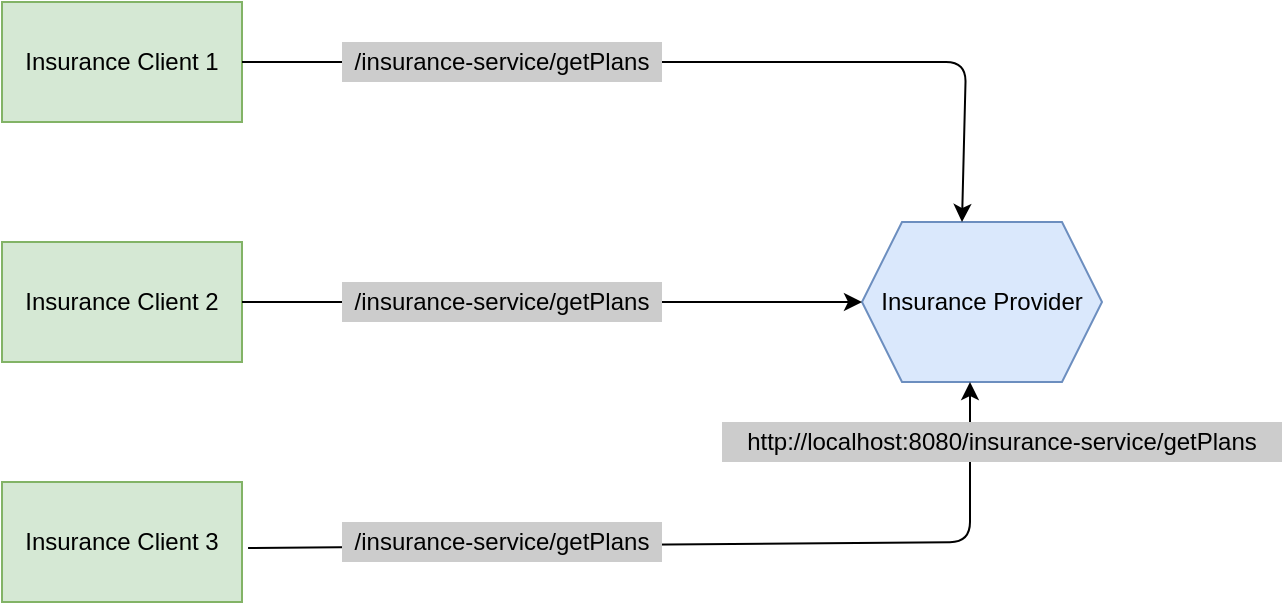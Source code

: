 <mxfile version="15.0.4" type="github">
  <diagram id="QyolU6ihDxcOWC8UX2Zj" name="Page-1">
    <mxGraphModel dx="782" dy="392" grid="1" gridSize="10" guides="1" tooltips="1" connect="1" arrows="1" fold="1" page="1" pageScale="1" pageWidth="850" pageHeight="1100" math="0" shadow="0">
      <root>
        <mxCell id="0" />
        <mxCell id="1" parent="0" />
        <mxCell id="nL41iff0GS4X93KEeHJT-1" value="" style="rounded=0;whiteSpace=wrap;html=1;fillColor=#d5e8d4;strokeColor=#82b366;" vertex="1" parent="1">
          <mxGeometry x="80" y="40" width="120" height="60" as="geometry" />
        </mxCell>
        <mxCell id="nL41iff0GS4X93KEeHJT-2" value="" style="rounded=0;whiteSpace=wrap;html=1;fillColor=#d5e8d4;strokeColor=#82b366;" vertex="1" parent="1">
          <mxGeometry x="80" y="160" width="120" height="60" as="geometry" />
        </mxCell>
        <mxCell id="nL41iff0GS4X93KEeHJT-3" value="" style="rounded=0;whiteSpace=wrap;html=1;fillColor=#d5e8d4;strokeColor=#82b366;" vertex="1" parent="1">
          <mxGeometry x="80" y="280" width="120" height="60" as="geometry" />
        </mxCell>
        <mxCell id="nL41iff0GS4X93KEeHJT-4" value="Insurance Client 3" style="text;html=1;strokeColor=none;fillColor=none;align=center;verticalAlign=middle;whiteSpace=wrap;rounded=0;" vertex="1" parent="1">
          <mxGeometry x="85" y="300" width="110" height="20" as="geometry" />
        </mxCell>
        <mxCell id="nL41iff0GS4X93KEeHJT-5" value="Insurance Client 2" style="text;html=1;strokeColor=none;fillColor=none;align=center;verticalAlign=middle;whiteSpace=wrap;rounded=0;" vertex="1" parent="1">
          <mxGeometry x="85" y="180" width="110" height="20" as="geometry" />
        </mxCell>
        <mxCell id="nL41iff0GS4X93KEeHJT-6" value="Insurance Client 1" style="text;html=1;strokeColor=none;fillColor=none;align=center;verticalAlign=middle;whiteSpace=wrap;rounded=0;" vertex="1" parent="1">
          <mxGeometry x="85" y="60" width="110" height="20" as="geometry" />
        </mxCell>
        <mxCell id="nL41iff0GS4X93KEeHJT-7" value="" style="shape=hexagon;perimeter=hexagonPerimeter2;whiteSpace=wrap;html=1;fixedSize=1;fillColor=#dae8fc;strokeColor=#6c8ebf;" vertex="1" parent="1">
          <mxGeometry x="510" y="150" width="120" height="80" as="geometry" />
        </mxCell>
        <mxCell id="nL41iff0GS4X93KEeHJT-8" value="Insurance Provider" style="text;html=1;strokeColor=none;fillColor=none;align=center;verticalAlign=middle;whiteSpace=wrap;rounded=0;" vertex="1" parent="1">
          <mxGeometry x="510" y="180" width="120" height="20" as="geometry" />
        </mxCell>
        <mxCell id="nL41iff0GS4X93KEeHJT-9" value="" style="endArrow=classic;html=1;exitX=1;exitY=0.5;exitDx=0;exitDy=0;" edge="1" parent="1" source="nL41iff0GS4X93KEeHJT-1">
          <mxGeometry width="50" height="50" relative="1" as="geometry">
            <mxPoint x="370" y="230" as="sourcePoint" />
            <mxPoint x="560" y="150" as="targetPoint" />
            <Array as="points">
              <mxPoint x="562" y="70" />
            </Array>
          </mxGeometry>
        </mxCell>
        <mxCell id="nL41iff0GS4X93KEeHJT-10" value="" style="endArrow=classic;html=1;entryX=0;entryY=0.5;entryDx=0;entryDy=0;" edge="1" parent="1" target="nL41iff0GS4X93KEeHJT-8">
          <mxGeometry width="50" height="50" relative="1" as="geometry">
            <mxPoint x="200" y="190" as="sourcePoint" />
            <mxPoint x="420" y="180" as="targetPoint" />
          </mxGeometry>
        </mxCell>
        <mxCell id="nL41iff0GS4X93KEeHJT-11" value="" style="endArrow=classic;html=1;exitX=1.073;exitY=0.65;exitDx=0;exitDy=0;exitPerimeter=0;" edge="1" parent="1" source="nL41iff0GS4X93KEeHJT-4">
          <mxGeometry width="50" height="50" relative="1" as="geometry">
            <mxPoint x="370" y="230" as="sourcePoint" />
            <mxPoint x="564" y="230" as="targetPoint" />
            <Array as="points">
              <mxPoint x="564" y="310" />
            </Array>
          </mxGeometry>
        </mxCell>
        <mxCell id="nL41iff0GS4X93KEeHJT-12" value="&lt;span class=&quot;pl-s&quot;&gt;/insurance-service&lt;/span&gt;&lt;span class=&quot;pl-s&quot;&gt;/getPlans&lt;span class=&quot;pl-pds&quot;&gt;&lt;/span&gt;&lt;/span&gt;" style="text;html=1;strokeColor=none;align=center;verticalAlign=middle;whiteSpace=wrap;rounded=0;fillColor=#CCCCCC;" vertex="1" parent="1">
          <mxGeometry x="250" y="60" width="160" height="20" as="geometry" />
        </mxCell>
        <mxCell id="nL41iff0GS4X93KEeHJT-13" value="http://localhost:8080&lt;span class=&quot;pl-s&quot;&gt;/insurance-service&lt;/span&gt;&lt;span class=&quot;pl-s&quot;&gt;/getPlans&lt;span class=&quot;pl-pds&quot;&gt;&lt;/span&gt;&lt;/span&gt;" style="text;html=1;strokeColor=none;align=center;verticalAlign=middle;whiteSpace=wrap;rounded=0;fillColor=#CCCCCC;" vertex="1" parent="1">
          <mxGeometry x="440" y="250" width="280" height="20" as="geometry" />
        </mxCell>
        <mxCell id="nL41iff0GS4X93KEeHJT-14" value="&lt;span class=&quot;pl-s&quot;&gt;/insurance-service&lt;/span&gt;&lt;span class=&quot;pl-s&quot;&gt;/getPlans&lt;span class=&quot;pl-pds&quot;&gt;&lt;/span&gt;&lt;/span&gt;" style="text;html=1;strokeColor=none;align=center;verticalAlign=middle;whiteSpace=wrap;rounded=0;fillColor=#CCCCCC;" vertex="1" parent="1">
          <mxGeometry x="250" y="180" width="160" height="20" as="geometry" />
        </mxCell>
        <mxCell id="nL41iff0GS4X93KEeHJT-15" value="&lt;span class=&quot;pl-s&quot;&gt;/insurance-service&lt;/span&gt;&lt;span class=&quot;pl-s&quot;&gt;/getPlans&lt;span class=&quot;pl-pds&quot;&gt;&lt;/span&gt;&lt;/span&gt;" style="text;html=1;strokeColor=none;align=center;verticalAlign=middle;whiteSpace=wrap;rounded=0;fillColor=#CCCCCC;" vertex="1" parent="1">
          <mxGeometry x="250" y="300" width="160" height="20" as="geometry" />
        </mxCell>
      </root>
    </mxGraphModel>
  </diagram>
</mxfile>
